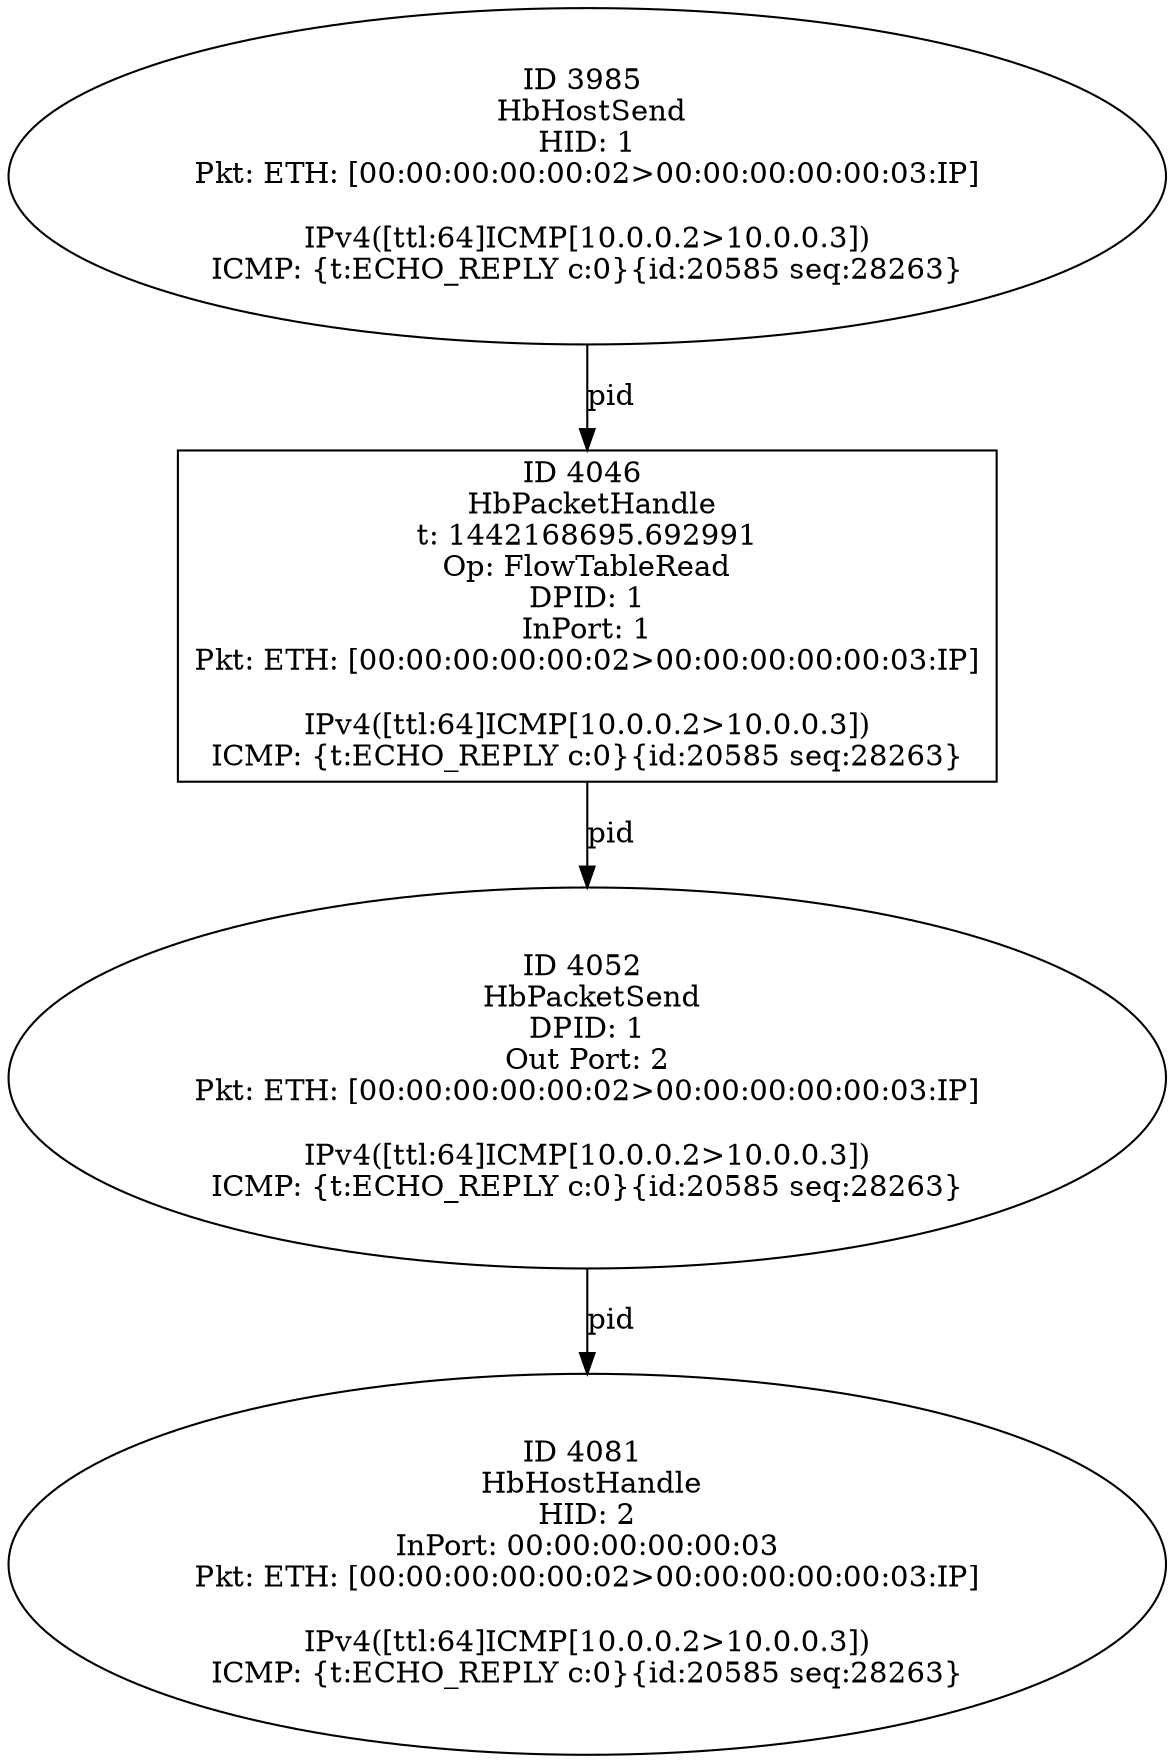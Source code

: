 strict digraph G {
3985 [shape=oval, event=<hb_events.HbHostSend object at 0x107a37d50>, label="ID 3985 
 HbHostSend
HID: 1
Pkt: ETH: [00:00:00:00:00:02>00:00:00:00:00:03:IP]

IPv4([ttl:64]ICMP[10.0.0.2>10.0.0.3])
ICMP: {t:ECHO_REPLY c:0}{id:20585 seq:28263}"];
4052 [shape=oval, event=<hb_events.HbPacketSend object at 0x107a69cd0>, label="ID 4052 
 HbPacketSend
DPID: 1
Out Port: 2
Pkt: ETH: [00:00:00:00:00:02>00:00:00:00:00:03:IP]

IPv4([ttl:64]ICMP[10.0.0.2>10.0.0.3])
ICMP: {t:ECHO_REPLY c:0}{id:20585 seq:28263}"];
4046 [shape=box, event=<hb_events.HbPacketHandle object at 0x107a69890>, label="ID 4046 
 HbPacketHandle
t: 1442168695.692991
Op: FlowTableRead
DPID: 1
InPort: 1
Pkt: ETH: [00:00:00:00:00:02>00:00:00:00:00:03:IP]

IPv4([ttl:64]ICMP[10.0.0.2>10.0.0.3])
ICMP: {t:ECHO_REPLY c:0}{id:20585 seq:28263}"];
4081 [shape=oval, event=<hb_events.HbHostHandle object at 0x107a86450>, label="ID 4081 
 HbHostHandle
HID: 2
InPort: 00:00:00:00:00:03
Pkt: ETH: [00:00:00:00:00:02>00:00:00:00:00:03:IP]

IPv4([ttl:64]ICMP[10.0.0.2>10.0.0.3])
ICMP: {t:ECHO_REPLY c:0}{id:20585 seq:28263}"];
3985 -> 4046  [rel=pid, label=pid];
4052 -> 4081  [rel=pid, label=pid];
4046 -> 4052  [rel=pid, label=pid];
}
